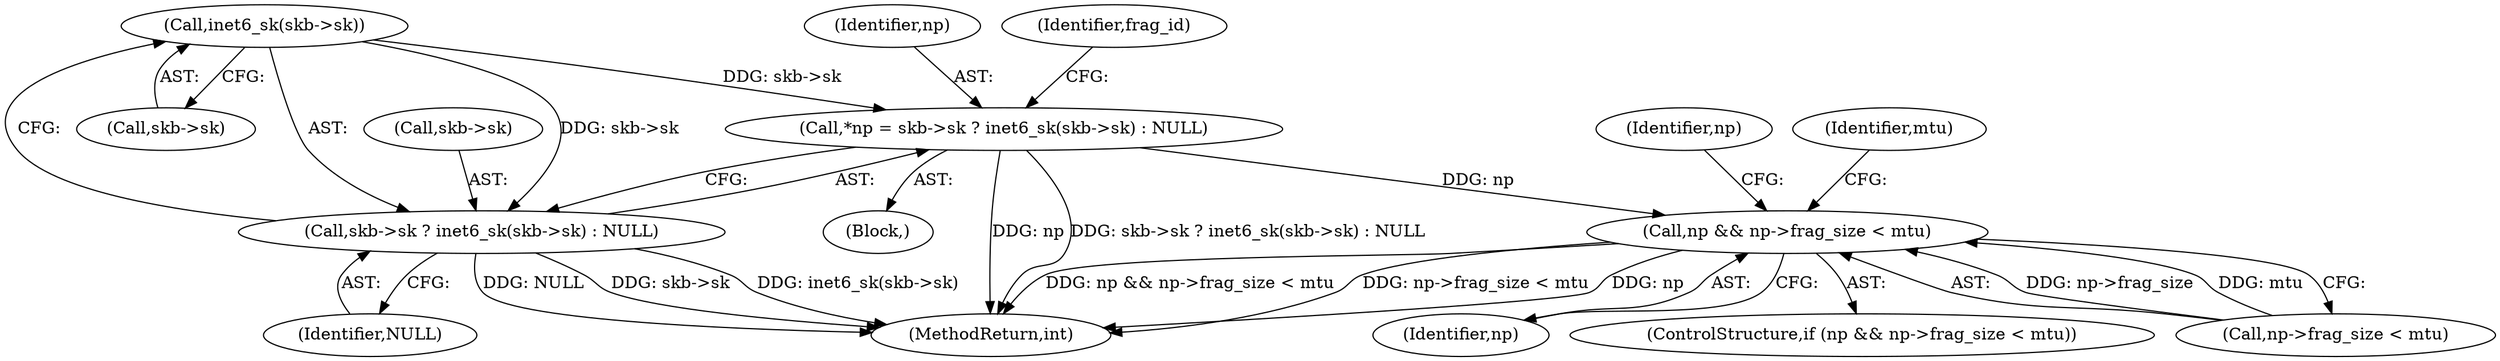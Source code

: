 digraph "0_linux_87c48fa3b4630905f98268dde838ee43626a060c_1@pointer" {
"1000137" [label="(Call,inet6_sk(skb->sk))"];
"1000131" [label="(Call,*np = skb->sk ? inet6_sk(skb->sk) : NULL)"];
"1000225" [label="(Call,np && np->frag_size < mtu)"];
"1000133" [label="(Call,skb->sk ? inet6_sk(skb->sk) : NULL)"];
"1000133" [label="(Call,skb->sk ? inet6_sk(skb->sk) : NULL)"];
"1000150" [label="(Identifier,frag_id)"];
"1000132" [label="(Identifier,np)"];
"1000121" [label="(Block,)"];
"1000226" [label="(Identifier,np)"];
"1000137" [label="(Call,inet6_sk(skb->sk))"];
"1000235" [label="(Identifier,np)"];
"1000870" [label="(MethodReturn,int)"];
"1000243" [label="(Identifier,mtu)"];
"1000131" [label="(Call,*np = skb->sk ? inet6_sk(skb->sk) : NULL)"];
"1000141" [label="(Identifier,NULL)"];
"1000134" [label="(Call,skb->sk)"];
"1000225" [label="(Call,np && np->frag_size < mtu)"];
"1000224" [label="(ControlStructure,if (np && np->frag_size < mtu))"];
"1000138" [label="(Call,skb->sk)"];
"1000227" [label="(Call,np->frag_size < mtu)"];
"1000137" -> "1000133"  [label="AST: "];
"1000137" -> "1000138"  [label="CFG: "];
"1000138" -> "1000137"  [label="AST: "];
"1000133" -> "1000137"  [label="CFG: "];
"1000137" -> "1000131"  [label="DDG: skb->sk"];
"1000137" -> "1000133"  [label="DDG: skb->sk"];
"1000131" -> "1000121"  [label="AST: "];
"1000131" -> "1000133"  [label="CFG: "];
"1000132" -> "1000131"  [label="AST: "];
"1000133" -> "1000131"  [label="AST: "];
"1000150" -> "1000131"  [label="CFG: "];
"1000131" -> "1000870"  [label="DDG: np"];
"1000131" -> "1000870"  [label="DDG: skb->sk ? inet6_sk(skb->sk) : NULL"];
"1000131" -> "1000225"  [label="DDG: np"];
"1000225" -> "1000224"  [label="AST: "];
"1000225" -> "1000226"  [label="CFG: "];
"1000225" -> "1000227"  [label="CFG: "];
"1000226" -> "1000225"  [label="AST: "];
"1000227" -> "1000225"  [label="AST: "];
"1000235" -> "1000225"  [label="CFG: "];
"1000243" -> "1000225"  [label="CFG: "];
"1000225" -> "1000870"  [label="DDG: np && np->frag_size < mtu"];
"1000225" -> "1000870"  [label="DDG: np->frag_size < mtu"];
"1000225" -> "1000870"  [label="DDG: np"];
"1000227" -> "1000225"  [label="DDG: np->frag_size"];
"1000227" -> "1000225"  [label="DDG: mtu"];
"1000133" -> "1000141"  [label="CFG: "];
"1000134" -> "1000133"  [label="AST: "];
"1000141" -> "1000133"  [label="AST: "];
"1000133" -> "1000870"  [label="DDG: NULL"];
"1000133" -> "1000870"  [label="DDG: skb->sk"];
"1000133" -> "1000870"  [label="DDG: inet6_sk(skb->sk)"];
}
